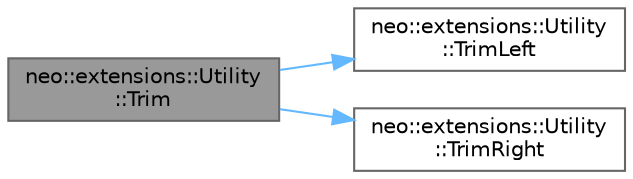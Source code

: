 digraph "neo::extensions::Utility::Trim"
{
 // LATEX_PDF_SIZE
  bgcolor="transparent";
  edge [fontname=Helvetica,fontsize=10,labelfontname=Helvetica,labelfontsize=10];
  node [fontname=Helvetica,fontsize=10,shape=box,height=0.2,width=0.4];
  rankdir="LR";
  Node1 [id="Node000001",label="neo::extensions::Utility\l::Trim",height=0.2,width=0.4,color="gray40", fillcolor="grey60", style="filled", fontcolor="black",tooltip="Trim whitespace from both ends of string."];
  Node1 -> Node2 [id="edge1_Node000001_Node000002",color="steelblue1",style="solid",tooltip=" "];
  Node2 [id="Node000002",label="neo::extensions::Utility\l::TrimLeft",height=0.2,width=0.4,color="grey40", fillcolor="white", style="filled",URL="$classneo_1_1extensions_1_1_utility.html#a51f8ddf57191bf24cebaef38d5772967",tooltip="Trim whitespace from left end of string."];
  Node1 -> Node3 [id="edge2_Node000001_Node000003",color="steelblue1",style="solid",tooltip=" "];
  Node3 [id="Node000003",label="neo::extensions::Utility\l::TrimRight",height=0.2,width=0.4,color="grey40", fillcolor="white", style="filled",URL="$classneo_1_1extensions_1_1_utility.html#a857c033786cee08f1effb8fd011ce3a8",tooltip="Trim whitespace from right end of string."];
}
